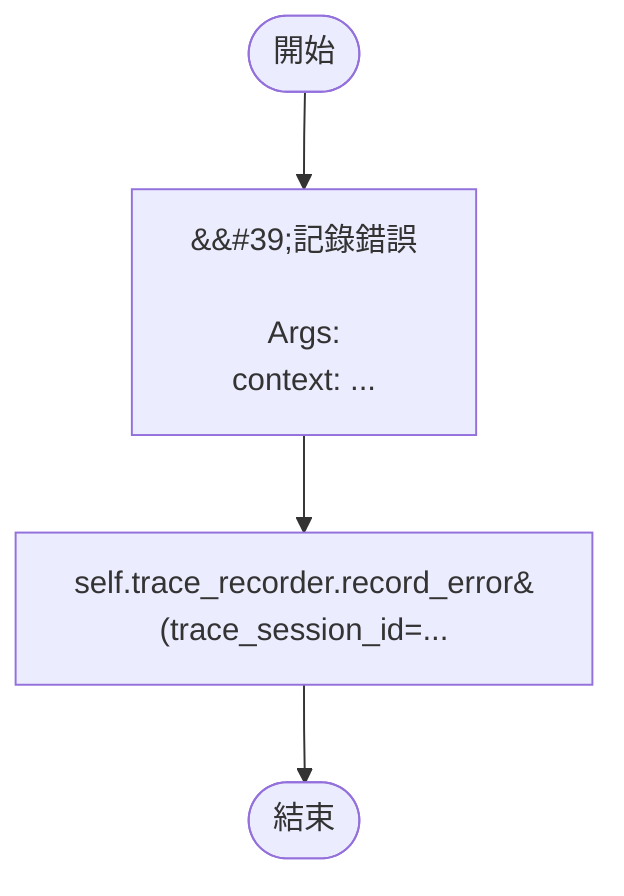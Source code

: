 flowchart TB
    n1([開始])
    n2([結束])
    n3[&amp;&#35;39;記錄錯誤\n\n        Args:\n            context: ...]
    n4[self.trace_recorder.record_error&#40;trace_session_id=...]
    n1 --> n3
    n3 --> n4
    n4 --> n2